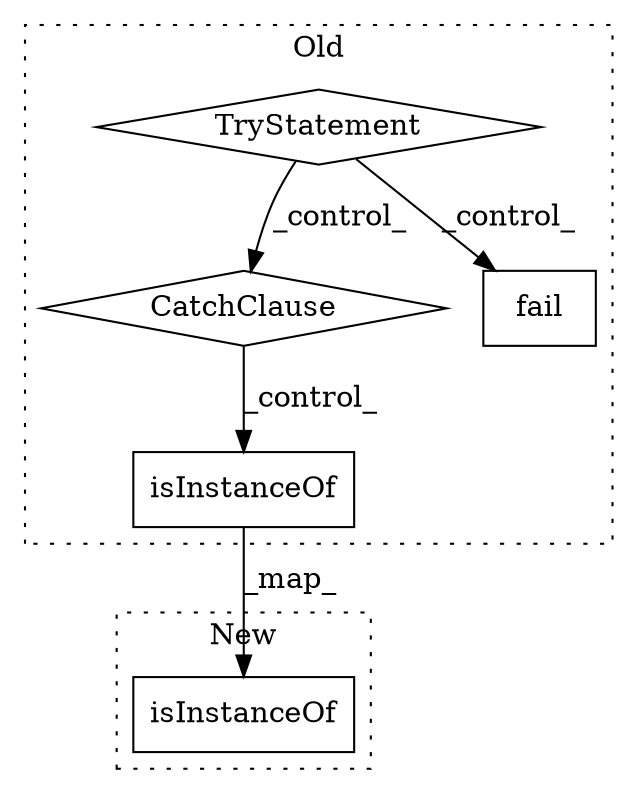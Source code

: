 digraph G {
subgraph cluster0 {
1 [label="isInstanceOf" a="32" s="5014,5065" l="13,1" shape="box"];
3 [label="CatchClause" a="12" s="4948,4974" l="7,2" shape="diamond"];
4 [label="TryStatement" a="54" s="4885" l="4" shape="diamond"];
5 [label="fail" a="32" s="4934" l="6" shape="box"];
label = "Old";
style="dotted";
}
subgraph cluster1 {
2 [label="isInstanceOf" a="32" s="5061,5112" l="13,1" shape="box"];
label = "New";
style="dotted";
}
1 -> 2 [label="_map_"];
3 -> 1 [label="_control_"];
4 -> 5 [label="_control_"];
4 -> 3 [label="_control_"];
}